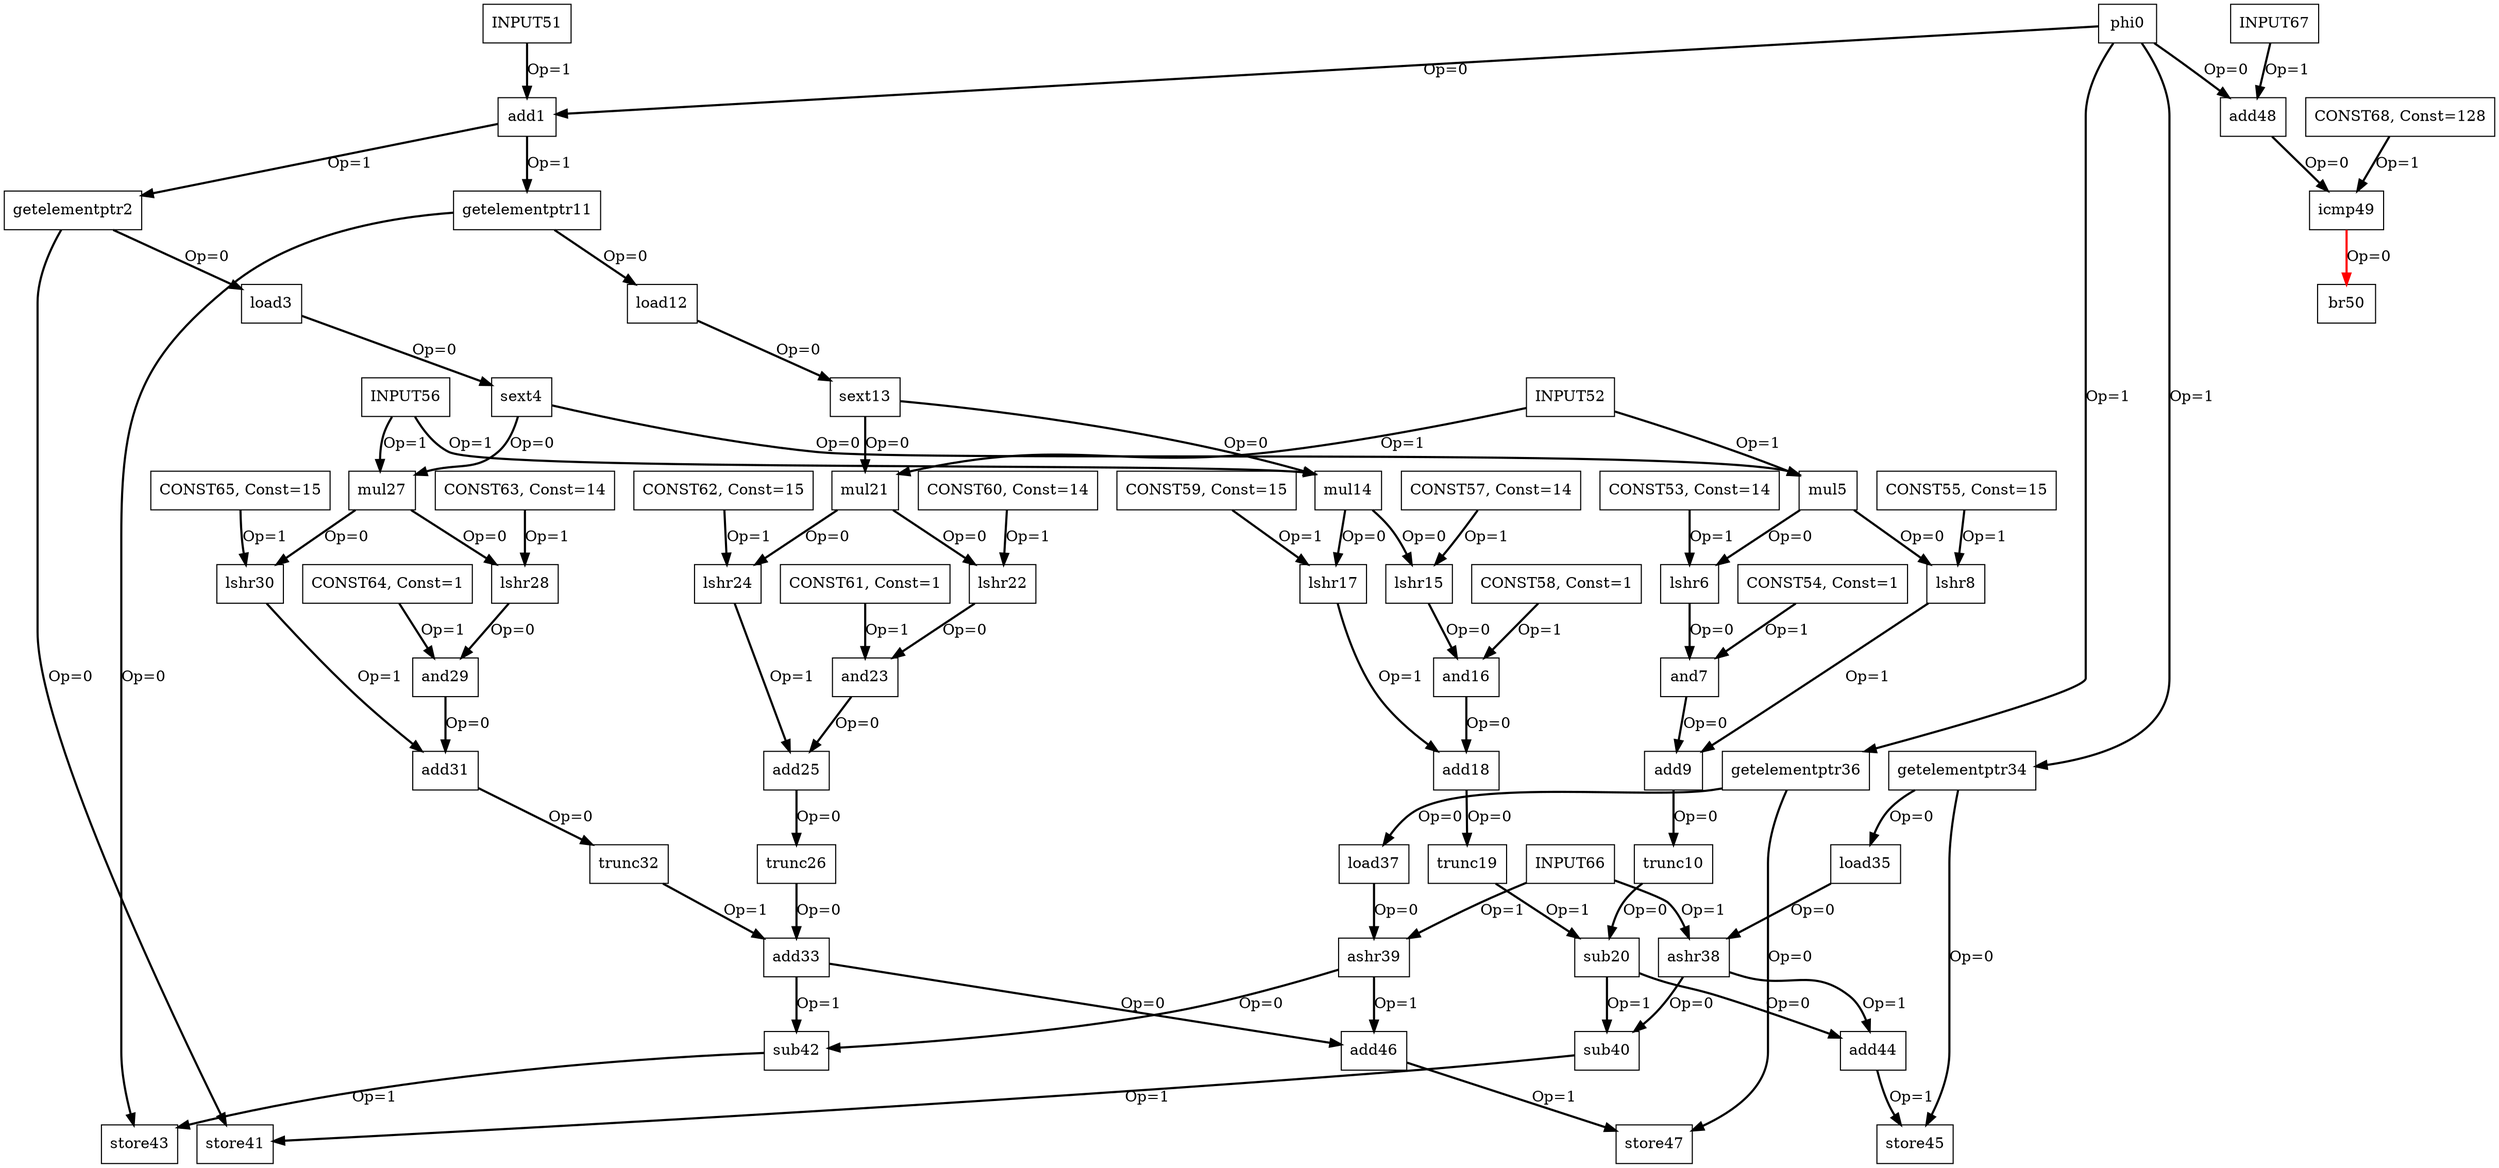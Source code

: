 Digraph G {
phi0[label = "phi0", shape = box, color = black];
add1[label = "add1", shape = box, color = black];
getelementptr2[label = "getelementptr2", shape = box, color = black];
load3[label = "load3", shape = box, color = black];
sext4[label = "sext4", shape = box, color = black];
mul5[label = "mul5", shape = box, color = black];
lshr6[label = "lshr6", shape = box, color = black];
and7[label = "and7", shape = box, color = black];
lshr8[label = "lshr8", shape = box, color = black];
add9[label = "add9", shape = box, color = black];
trunc10[label = "trunc10", shape = box, color = black];
getelementptr11[label = "getelementptr11", shape = box, color = black];
load12[label = "load12", shape = box, color = black];
sext13[label = "sext13", shape = box, color = black];
mul14[label = "mul14", shape = box, color = black];
lshr15[label = "lshr15", shape = box, color = black];
and16[label = "and16", shape = box, color = black];
lshr17[label = "lshr17", shape = box, color = black];
add18[label = "add18", shape = box, color = black];
trunc19[label = "trunc19", shape = box, color = black];
sub20[label = "sub20", shape = box, color = black];
mul21[label = "mul21", shape = box, color = black];
lshr22[label = "lshr22", shape = box, color = black];
and23[label = "and23", shape = box, color = black];
lshr24[label = "lshr24", shape = box, color = black];
add25[label = "add25", shape = box, color = black];
trunc26[label = "trunc26", shape = box, color = black];
mul27[label = "mul27", shape = box, color = black];
lshr28[label = "lshr28", shape = box, color = black];
and29[label = "and29", shape = box, color = black];
lshr30[label = "lshr30", shape = box, color = black];
add31[label = "add31", shape = box, color = black];
trunc32[label = "trunc32", shape = box, color = black];
add33[label = "add33", shape = box, color = black];
getelementptr34[label = "getelementptr34", shape = box, color = black];
load35[label = "load35", shape = box, color = black];
getelementptr36[label = "getelementptr36", shape = box, color = black];
load37[label = "load37", shape = box, color = black];
ashr38[label = "ashr38", shape = box, color = black];
ashr39[label = "ashr39", shape = box, color = black];
sub40[label = "sub40", shape = box, color = black];
store41[label = "store41", shape = box, color = black];
sub42[label = "sub42", shape = box, color = black];
store43[label = "store43", shape = box, color = black];
add44[label = "add44", shape = box, color = black];
store45[label = "store45", shape = box, color = black];
add46[label = "add46", shape = box, color = black];
store47[label = "store47", shape = box, color = black];
add48[label = "add48", shape = box, color = black];
icmp49[label = "icmp49", shape = box, color = black];
br50[label = "br50", shape = box, color = black];
INPUT51[label = "INPUT51", shape = box, color = black];
INPUT52[label = "INPUT52", shape = box, color = black];
CONST53[label = "CONST53, Const=14", shape = box, color = black];
CONST54[label = "CONST54, Const=1", shape = box, color = black];
CONST55[label = "CONST55, Const=15", shape = box, color = black];
INPUT56[label = "INPUT56", shape = box, color = black];
CONST57[label = "CONST57, Const=14", shape = box, color = black];
CONST58[label = "CONST58, Const=1", shape = box, color = black];
CONST59[label = "CONST59, Const=15", shape = box, color = black];
CONST60[label = "CONST60, Const=14", shape = box, color = black];
CONST61[label = "CONST61, Const=1", shape = box, color = black];
CONST62[label = "CONST62, Const=15", shape = box, color = black];
CONST63[label = "CONST63, Const=14", shape = box, color = black];
CONST64[label = "CONST64, Const=1", shape = box, color = black];
CONST65[label = "CONST65, Const=15", shape = box, color = black];
INPUT66[label = "INPUT66", shape = box, color = black];
INPUT67[label = "INPUT67", shape = box, color = black];
CONST68[label = "CONST68, Const=128", shape = box, color = black];
phi0 -> add48[color = black, style = bold, label = "Op=0"];
phi0 -> getelementptr36[color = black, style = bold, label = "Op=1"];
phi0 -> getelementptr34[color = black, style = bold, label = "Op=1"];
phi0 -> add1[color = black, style = bold, label = "Op=0"];
INPUT51 -> add1[color = black, style = bold, label = "Op=1"];
add1 -> getelementptr11[color = black, style = bold, label = "Op=1"];
add1 -> getelementptr2[color = black, style = bold, label = "Op=1"];
getelementptr2 -> store41[color = black, style = bold, label = "Op=0"];
getelementptr2 -> load3[color = black, style = bold, label = "Op=0"];
load3 -> sext4[color = black, style = bold, label = "Op=0"];
sext4 -> mul27[color = black, style = bold, label = "Op=0"];
sext4 -> mul5[color = black, style = bold, label = "Op=0"];
INPUT52 -> mul5[color = black, style = bold, label = "Op=1"];
mul5 -> lshr8[color = black, style = bold, label = "Op=0"];
mul5 -> lshr6[color = black, style = bold, label = "Op=0"];
CONST53 -> lshr6[color = black, style = bold, label = "Op=1"];
lshr6 -> and7[color = black, style = bold, label = "Op=0"];
CONST54 -> and7[color = black, style = bold, label = "Op=1"];
and7 -> add9[color = black, style = bold, label = "Op=0"];
CONST55 -> lshr8[color = black, style = bold, label = "Op=1"];
lshr8 -> add9[color = black, style = bold, label = "Op=1"];
add9 -> trunc10[color = black, style = bold, label = "Op=0"];
trunc10 -> sub20[color = black, style = bold, label = "Op=0"];
getelementptr11 -> store43[color = black, style = bold, label = "Op=0"];
getelementptr11 -> load12[color = black, style = bold, label = "Op=0"];
load12 -> sext13[color = black, style = bold, label = "Op=0"];
sext13 -> mul21[color = black, style = bold, label = "Op=0"];
sext13 -> mul14[color = black, style = bold, label = "Op=0"];
INPUT56 -> mul14[color = black, style = bold, label = "Op=1"];
mul14 -> lshr17[color = black, style = bold, label = "Op=0"];
mul14 -> lshr15[color = black, style = bold, label = "Op=0"];
CONST57 -> lshr15[color = black, style = bold, label = "Op=1"];
lshr15 -> and16[color = black, style = bold, label = "Op=0"];
CONST58 -> and16[color = black, style = bold, label = "Op=1"];
and16 -> add18[color = black, style = bold, label = "Op=0"];
CONST59 -> lshr17[color = black, style = bold, label = "Op=1"];
lshr17 -> add18[color = black, style = bold, label = "Op=1"];
add18 -> trunc19[color = black, style = bold, label = "Op=0"];
trunc19 -> sub20[color = black, style = bold, label = "Op=1"];
sub20 -> add44[color = black, style = bold, label = "Op=0"];
sub20 -> sub40[color = black, style = bold, label = "Op=1"];
INPUT52 -> mul21[color = black, style = bold, label = "Op=1"];
mul21 -> lshr24[color = black, style = bold, label = "Op=0"];
mul21 -> lshr22[color = black, style = bold, label = "Op=0"];
CONST60 -> lshr22[color = black, style = bold, label = "Op=1"];
lshr22 -> and23[color = black, style = bold, label = "Op=0"];
CONST61 -> and23[color = black, style = bold, label = "Op=1"];
and23 -> add25[color = black, style = bold, label = "Op=0"];
CONST62 -> lshr24[color = black, style = bold, label = "Op=1"];
lshr24 -> add25[color = black, style = bold, label = "Op=1"];
add25 -> trunc26[color = black, style = bold, label = "Op=0"];
trunc26 -> add33[color = black, style = bold, label = "Op=0"];
INPUT56 -> mul27[color = black, style = bold, label = "Op=1"];
mul27 -> lshr30[color = black, style = bold, label = "Op=0"];
mul27 -> lshr28[color = black, style = bold, label = "Op=0"];
CONST63 -> lshr28[color = black, style = bold, label = "Op=1"];
lshr28 -> and29[color = black, style = bold, label = "Op=0"];
CONST64 -> and29[color = black, style = bold, label = "Op=1"];
and29 -> add31[color = black, style = bold, label = "Op=0"];
CONST65 -> lshr30[color = black, style = bold, label = "Op=1"];
lshr30 -> add31[color = black, style = bold, label = "Op=1"];
add31 -> trunc32[color = black, style = bold, label = "Op=0"];
trunc32 -> add33[color = black, style = bold, label = "Op=1"];
add33 -> add46[color = black, style = bold, label = "Op=0"];
add33 -> sub42[color = black, style = bold, label = "Op=1"];
getelementptr34 -> store45[color = black, style = bold, label = "Op=0"];
getelementptr34 -> load35[color = black, style = bold, label = "Op=0"];
load35 -> ashr38[color = black, style = bold, label = "Op=0"];
getelementptr36 -> store47[color = black, style = bold, label = "Op=0"];
getelementptr36 -> load37[color = black, style = bold, label = "Op=0"];
load37 -> ashr39[color = black, style = bold, label = "Op=0"];
INPUT66 -> ashr38[color = black, style = bold, label = "Op=1"];
ashr38 -> add44[color = black, style = bold, label = "Op=1"];
ashr38 -> sub40[color = black, style = bold, label = "Op=0"];
INPUT66 -> ashr39[color = black, style = bold, label = "Op=1"];
ashr39 -> add46[color = black, style = bold, label = "Op=1"];
ashr39 -> sub42[color = black, style = bold, label = "Op=0"];
sub40 -> store41[color = black, style = bold, label = "Op=1"];
sub42 -> store43[color = black, style = bold, label = "Op=1"];
add44 -> store45[color = black, style = bold, label = "Op=1"];
add46 -> store47[color = black, style = bold, label = "Op=1"];
INPUT67 -> add48[color = black, style = bold, label = "Op=1"];
add48 -> icmp49[color = black, style = bold, label = "Op=0"];
CONST68 -> icmp49[color = black, style = bold, label = "Op=1"];
icmp49 -> br50[color = red, style = bold, label = "Op=0"];
}
